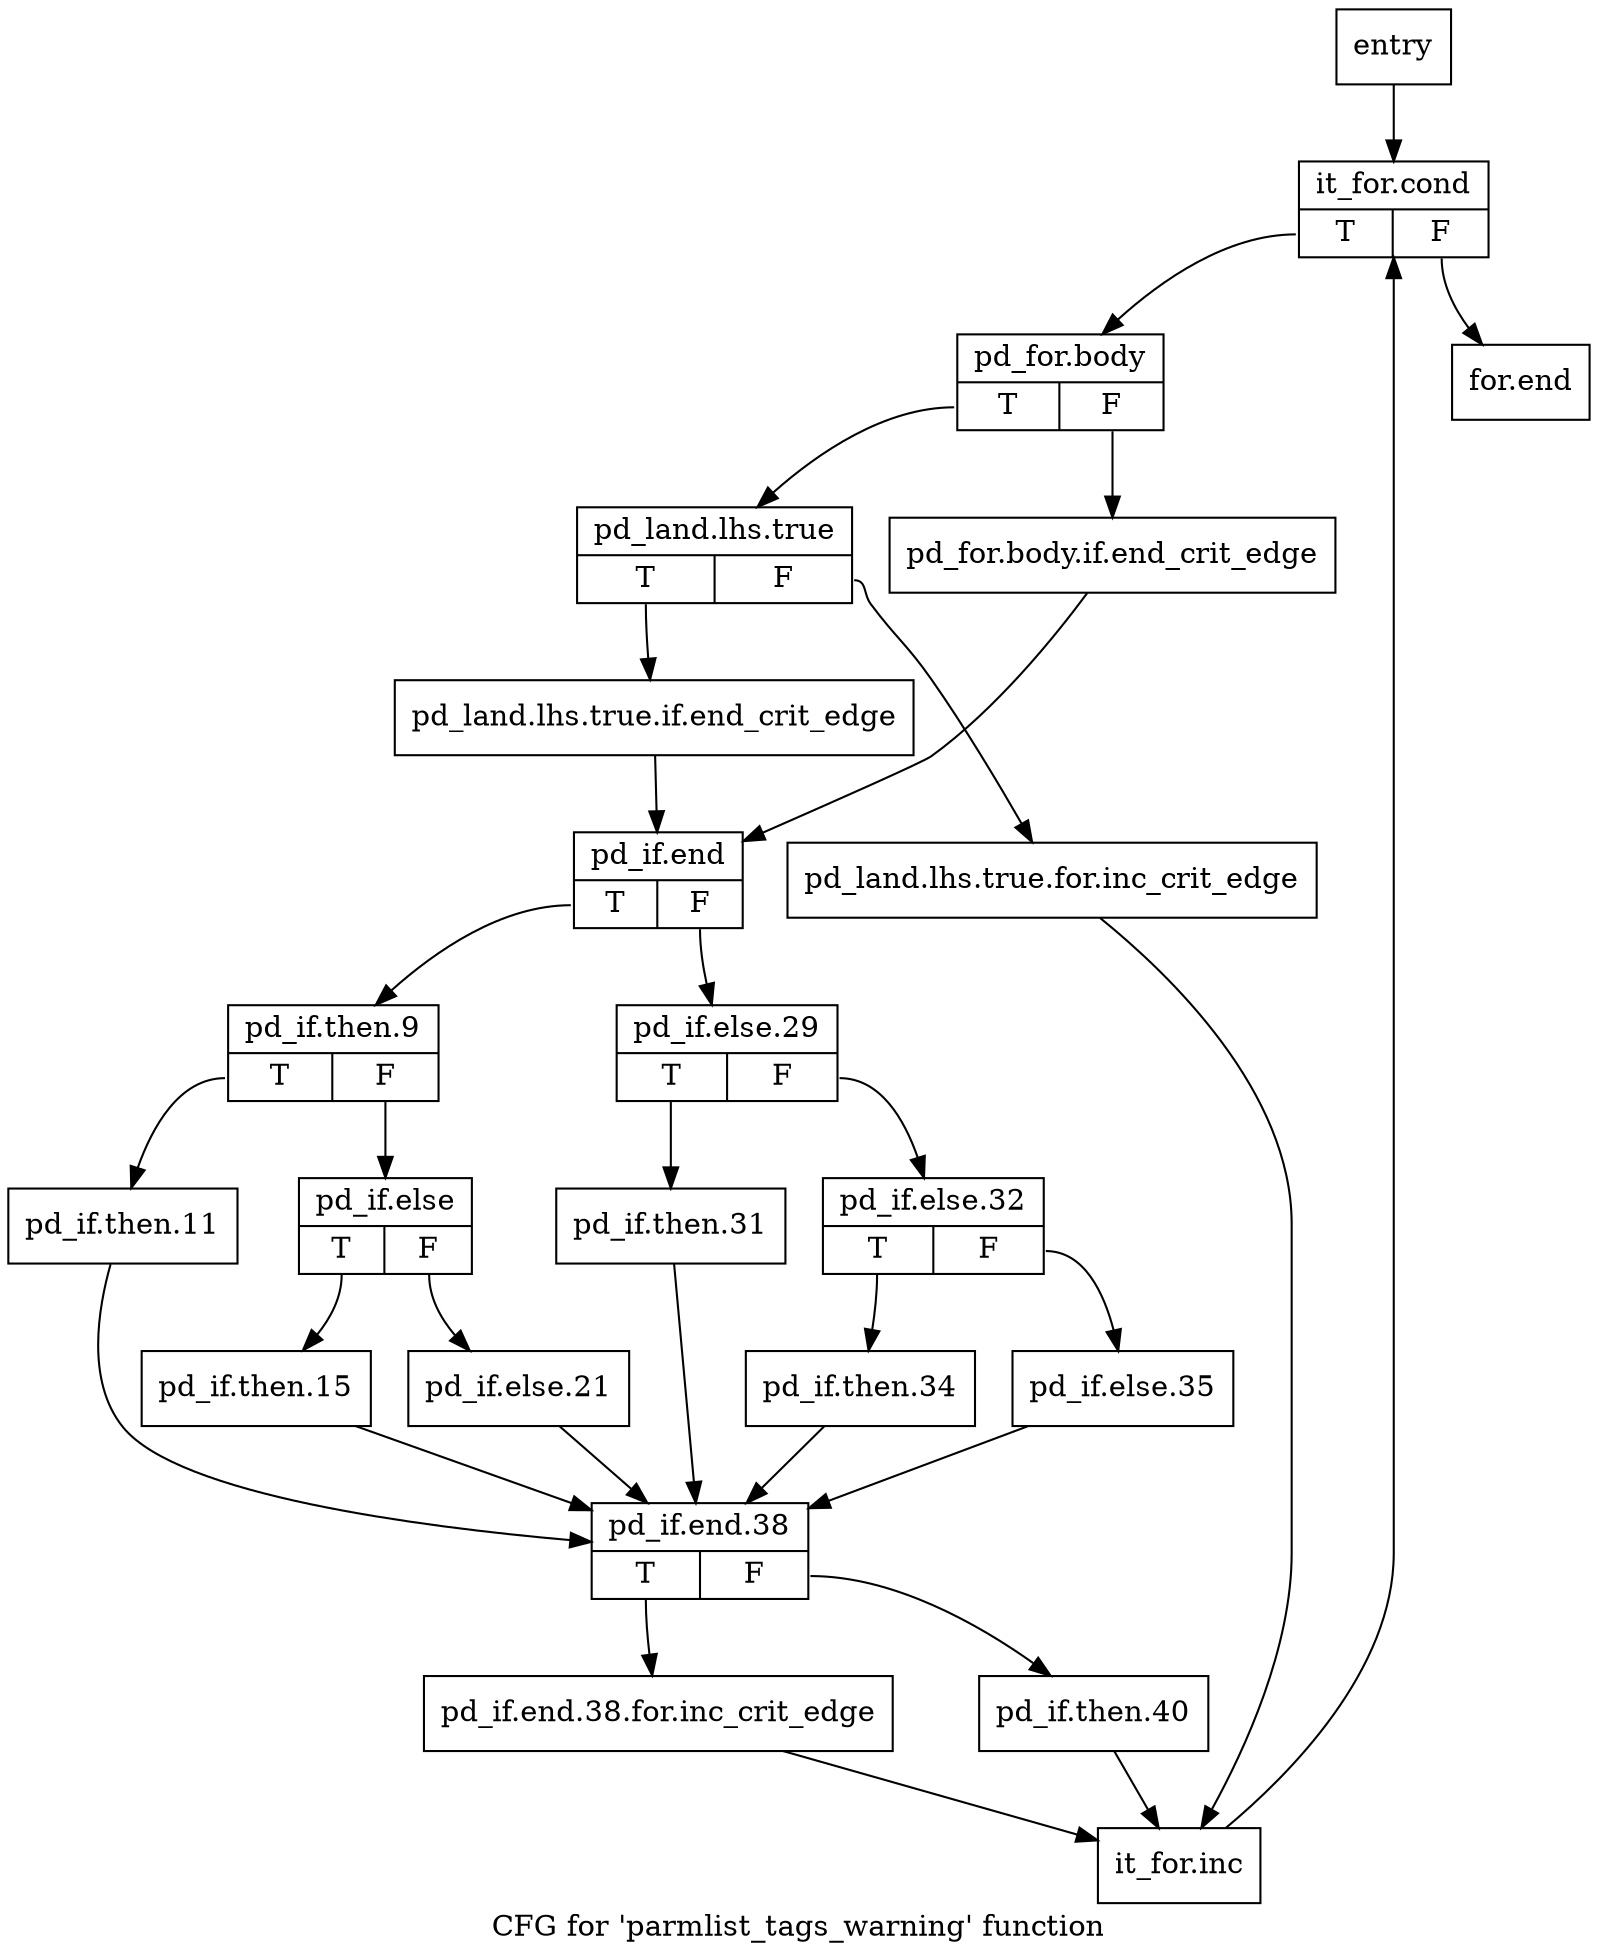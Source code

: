 digraph "CFG for 'parmlist_tags_warning' function" {
	label="CFG for 'parmlist_tags_warning' function";

	Node0x24b9390 [shape=record,label="{entry}"];
	Node0x24b9390 -> Node0x24b93e0;
	Node0x24b93e0 [shape=record,label="{it_for.cond|{<s0>T|<s1>F}}"];
	Node0x24b93e0:s0 -> Node0x24b9430;
	Node0x24b93e0:s1 -> Node0x24b9a70;
	Node0x24b9430 [shape=record,label="{pd_for.body|{<s0>T|<s1>F}}"];
	Node0x24b9430:s0 -> Node0x24b94d0;
	Node0x24b9430:s1 -> Node0x24b9480;
	Node0x24b9480 [shape=record,label="{pd_for.body.if.end_crit_edge}"];
	Node0x24b9480 -> Node0x24b95c0;
	Node0x24b94d0 [shape=record,label="{pd_land.lhs.true|{<s0>T|<s1>F}}"];
	Node0x24b94d0:s0 -> Node0x24b9570;
	Node0x24b94d0:s1 -> Node0x24b9520;
	Node0x24b9520 [shape=record,label="{pd_land.lhs.true.for.inc_crit_edge}"];
	Node0x24b9520 -> Node0x24b9a20;
	Node0x24b9570 [shape=record,label="{pd_land.lhs.true.if.end_crit_edge}"];
	Node0x24b9570 -> Node0x24b95c0;
	Node0x24b95c0 [shape=record,label="{pd_if.end|{<s0>T|<s1>F}}"];
	Node0x24b95c0:s0 -> Node0x24b9610;
	Node0x24b95c0:s1 -> Node0x24b97a0;
	Node0x24b9610 [shape=record,label="{pd_if.then.9|{<s0>T|<s1>F}}"];
	Node0x24b9610:s0 -> Node0x24b9660;
	Node0x24b9610:s1 -> Node0x24b96b0;
	Node0x24b9660 [shape=record,label="{pd_if.then.11}"];
	Node0x24b9660 -> Node0x24b9930;
	Node0x24b96b0 [shape=record,label="{pd_if.else|{<s0>T|<s1>F}}"];
	Node0x24b96b0:s0 -> Node0x24b9700;
	Node0x24b96b0:s1 -> Node0x24b9750;
	Node0x24b9700 [shape=record,label="{pd_if.then.15}"];
	Node0x24b9700 -> Node0x24b9930;
	Node0x24b9750 [shape=record,label="{pd_if.else.21}"];
	Node0x24b9750 -> Node0x24b9930;
	Node0x24b97a0 [shape=record,label="{pd_if.else.29|{<s0>T|<s1>F}}"];
	Node0x24b97a0:s0 -> Node0x24b97f0;
	Node0x24b97a0:s1 -> Node0x24b9840;
	Node0x24b97f0 [shape=record,label="{pd_if.then.31}"];
	Node0x24b97f0 -> Node0x24b9930;
	Node0x24b9840 [shape=record,label="{pd_if.else.32|{<s0>T|<s1>F}}"];
	Node0x24b9840:s0 -> Node0x24b9890;
	Node0x24b9840:s1 -> Node0x24b98e0;
	Node0x24b9890 [shape=record,label="{pd_if.then.34}"];
	Node0x24b9890 -> Node0x24b9930;
	Node0x24b98e0 [shape=record,label="{pd_if.else.35}"];
	Node0x24b98e0 -> Node0x24b9930;
	Node0x24b9930 [shape=record,label="{pd_if.end.38|{<s0>T|<s1>F}}"];
	Node0x24b9930:s0 -> Node0x24b9980;
	Node0x24b9930:s1 -> Node0x24b99d0;
	Node0x24b9980 [shape=record,label="{pd_if.end.38.for.inc_crit_edge}"];
	Node0x24b9980 -> Node0x24b9a20;
	Node0x24b99d0 [shape=record,label="{pd_if.then.40}"];
	Node0x24b99d0 -> Node0x24b9a20;
	Node0x24b9a20 [shape=record,label="{it_for.inc}"];
	Node0x24b9a20 -> Node0x24b93e0;
	Node0x24b9a70 [shape=record,label="{for.end}"];
}
